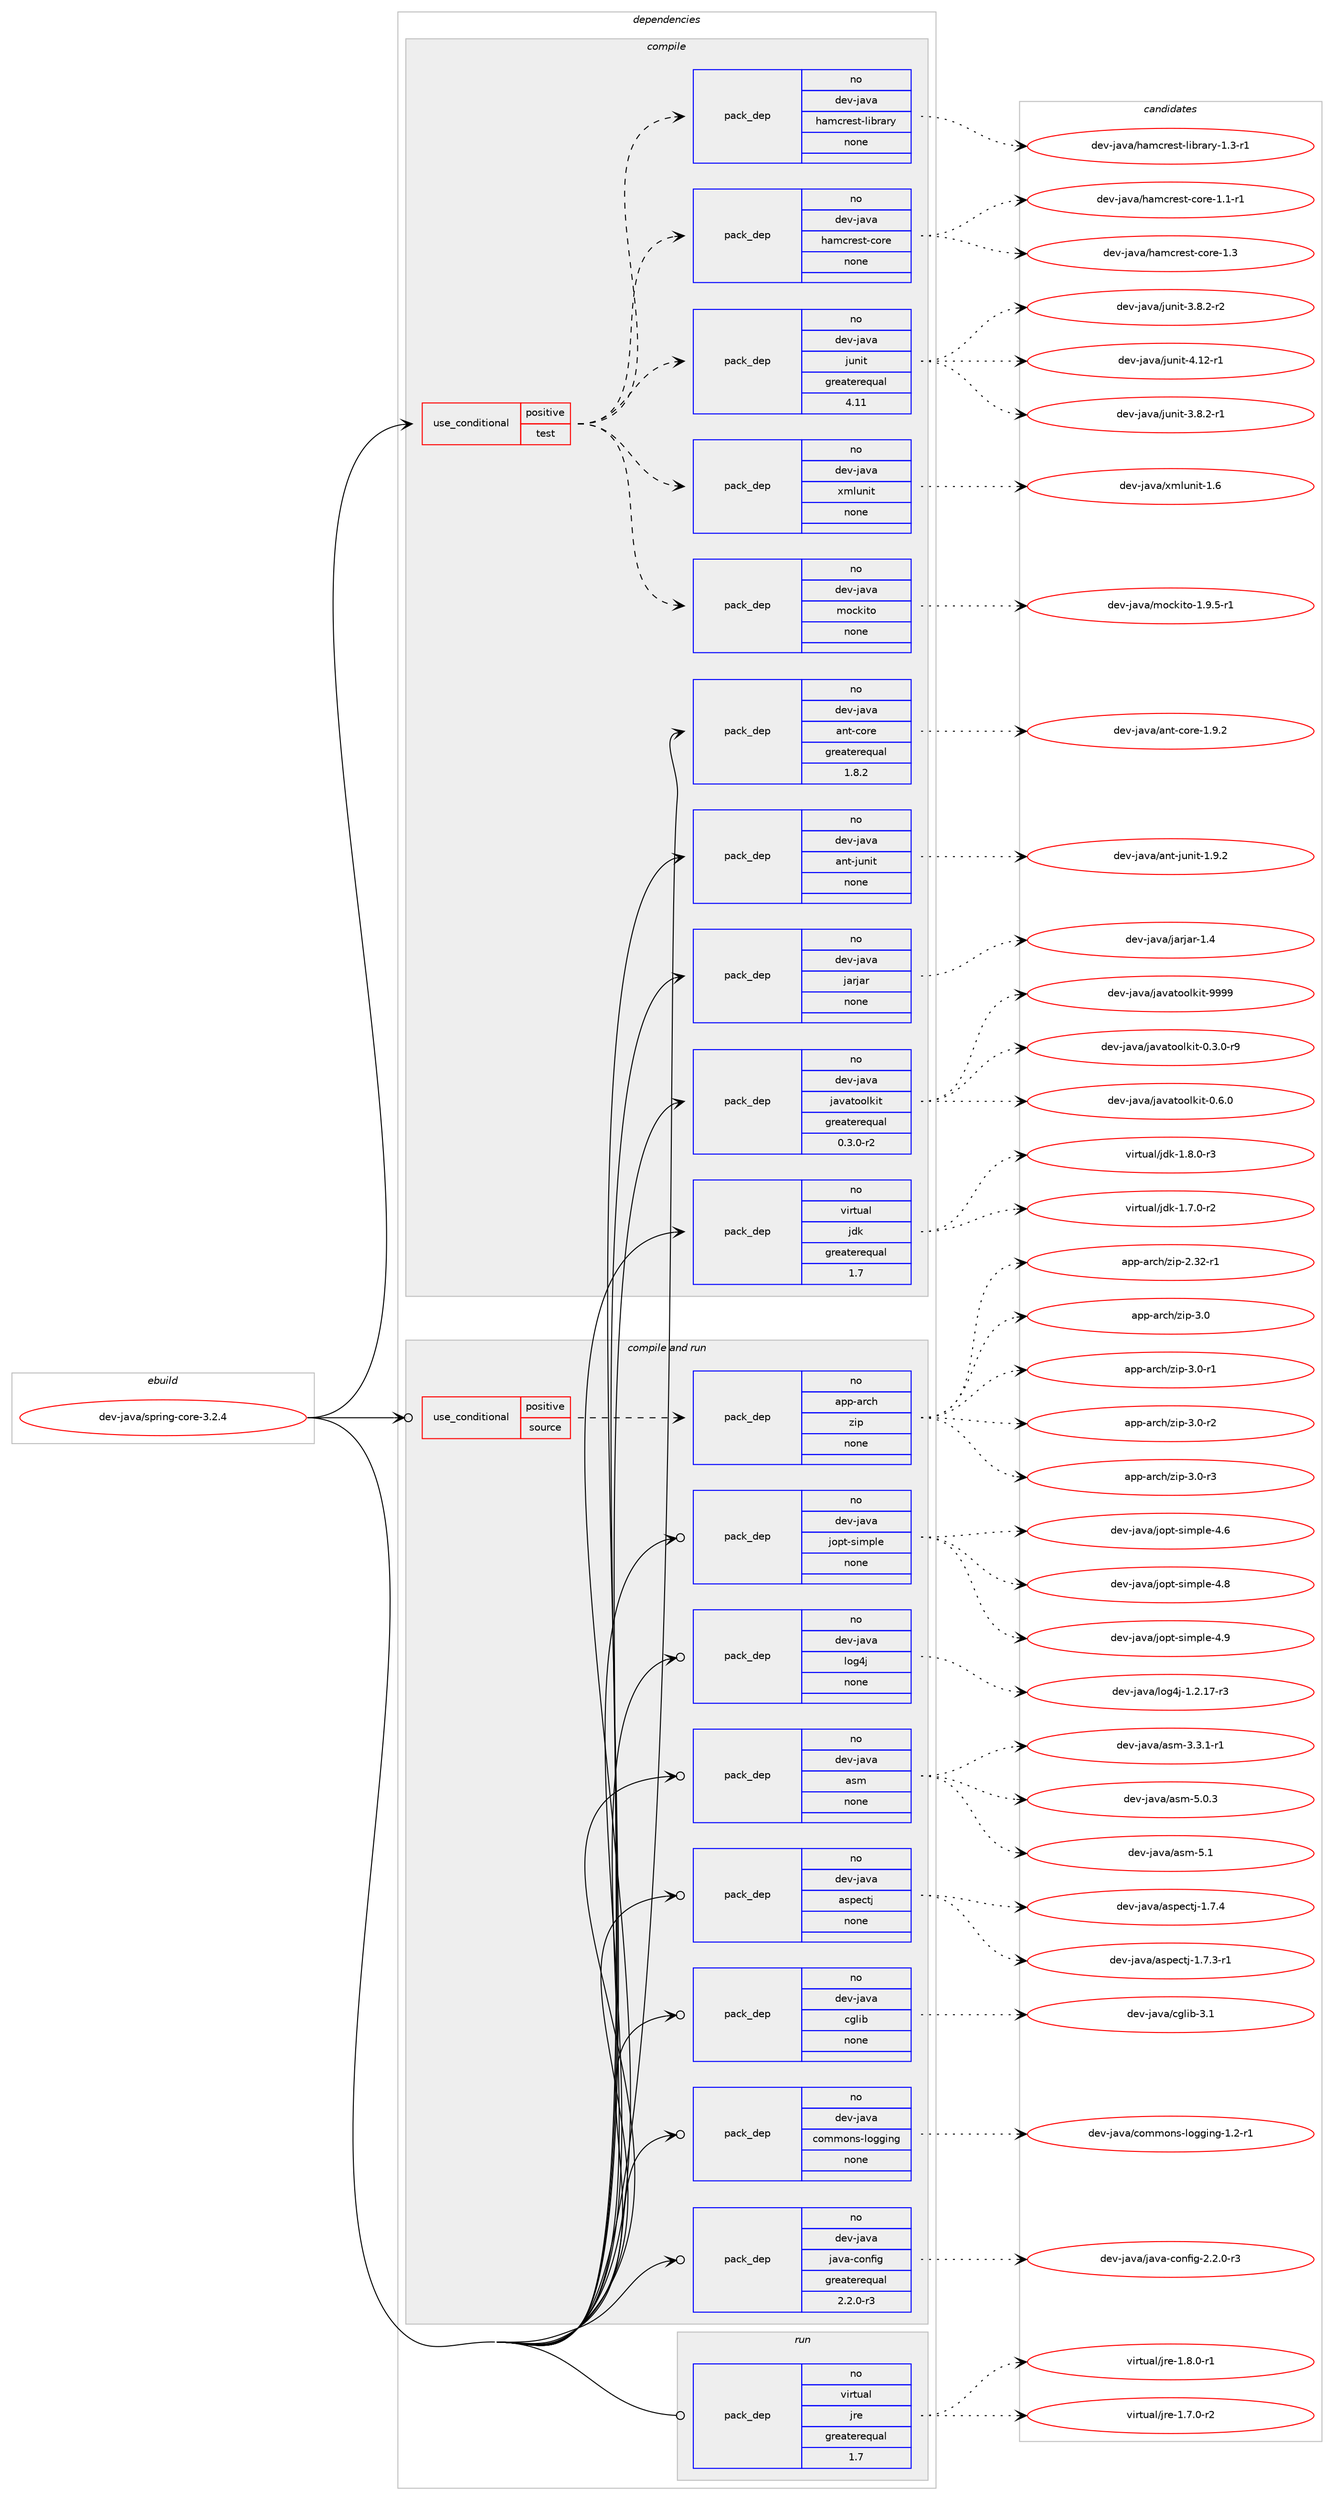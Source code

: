 digraph prolog {

# *************
# Graph options
# *************

newrank=true;
concentrate=true;
compound=true;
graph [rankdir=LR,fontname=Helvetica,fontsize=10,ranksep=1.5];#, ranksep=2.5, nodesep=0.2];
edge  [arrowhead=vee];
node  [fontname=Helvetica,fontsize=10];

# **********
# The ebuild
# **********

subgraph cluster_leftcol {
color=gray;
rank=same;
label=<<i>ebuild</i>>;
id [label="dev-java/spring-core-3.2.4", color=red, width=4, href="../dev-java/spring-core-3.2.4.svg"];
}

# ****************
# The dependencies
# ****************

subgraph cluster_midcol {
color=gray;
label=<<i>dependencies</i>>;
subgraph cluster_compile {
fillcolor="#eeeeee";
style=filled;
label=<<i>compile</i>>;
subgraph cond22560 {
dependency104918 [label=<<TABLE BORDER="0" CELLBORDER="1" CELLSPACING="0" CELLPADDING="4"><TR><TD ROWSPAN="3" CELLPADDING="10">use_conditional</TD></TR><TR><TD>positive</TD></TR><TR><TD>test</TD></TR></TABLE>>, shape=none, color=red];
subgraph pack79324 {
dependency104919 [label=<<TABLE BORDER="0" CELLBORDER="1" CELLSPACING="0" CELLPADDING="4" WIDTH="220"><TR><TD ROWSPAN="6" CELLPADDING="30">pack_dep</TD></TR><TR><TD WIDTH="110">no</TD></TR><TR><TD>dev-java</TD></TR><TR><TD>junit</TD></TR><TR><TD>greaterequal</TD></TR><TR><TD>4.11</TD></TR></TABLE>>, shape=none, color=blue];
}
dependency104918:e -> dependency104919:w [weight=20,style="dashed",arrowhead="vee"];
subgraph pack79325 {
dependency104920 [label=<<TABLE BORDER="0" CELLBORDER="1" CELLSPACING="0" CELLPADDING="4" WIDTH="220"><TR><TD ROWSPAN="6" CELLPADDING="30">pack_dep</TD></TR><TR><TD WIDTH="110">no</TD></TR><TR><TD>dev-java</TD></TR><TR><TD>hamcrest-core</TD></TR><TR><TD>none</TD></TR><TR><TD></TD></TR></TABLE>>, shape=none, color=blue];
}
dependency104918:e -> dependency104920:w [weight=20,style="dashed",arrowhead="vee"];
subgraph pack79326 {
dependency104921 [label=<<TABLE BORDER="0" CELLBORDER="1" CELLSPACING="0" CELLPADDING="4" WIDTH="220"><TR><TD ROWSPAN="6" CELLPADDING="30">pack_dep</TD></TR><TR><TD WIDTH="110">no</TD></TR><TR><TD>dev-java</TD></TR><TR><TD>hamcrest-library</TD></TR><TR><TD>none</TD></TR><TR><TD></TD></TR></TABLE>>, shape=none, color=blue];
}
dependency104918:e -> dependency104921:w [weight=20,style="dashed",arrowhead="vee"];
subgraph pack79327 {
dependency104922 [label=<<TABLE BORDER="0" CELLBORDER="1" CELLSPACING="0" CELLPADDING="4" WIDTH="220"><TR><TD ROWSPAN="6" CELLPADDING="30">pack_dep</TD></TR><TR><TD WIDTH="110">no</TD></TR><TR><TD>dev-java</TD></TR><TR><TD>mockito</TD></TR><TR><TD>none</TD></TR><TR><TD></TD></TR></TABLE>>, shape=none, color=blue];
}
dependency104918:e -> dependency104922:w [weight=20,style="dashed",arrowhead="vee"];
subgraph pack79328 {
dependency104923 [label=<<TABLE BORDER="0" CELLBORDER="1" CELLSPACING="0" CELLPADDING="4" WIDTH="220"><TR><TD ROWSPAN="6" CELLPADDING="30">pack_dep</TD></TR><TR><TD WIDTH="110">no</TD></TR><TR><TD>dev-java</TD></TR><TR><TD>xmlunit</TD></TR><TR><TD>none</TD></TR><TR><TD></TD></TR></TABLE>>, shape=none, color=blue];
}
dependency104918:e -> dependency104923:w [weight=20,style="dashed",arrowhead="vee"];
}
id:e -> dependency104918:w [weight=20,style="solid",arrowhead="vee"];
subgraph pack79329 {
dependency104924 [label=<<TABLE BORDER="0" CELLBORDER="1" CELLSPACING="0" CELLPADDING="4" WIDTH="220"><TR><TD ROWSPAN="6" CELLPADDING="30">pack_dep</TD></TR><TR><TD WIDTH="110">no</TD></TR><TR><TD>dev-java</TD></TR><TR><TD>ant-core</TD></TR><TR><TD>greaterequal</TD></TR><TR><TD>1.8.2</TD></TR></TABLE>>, shape=none, color=blue];
}
id:e -> dependency104924:w [weight=20,style="solid",arrowhead="vee"];
subgraph pack79330 {
dependency104925 [label=<<TABLE BORDER="0" CELLBORDER="1" CELLSPACING="0" CELLPADDING="4" WIDTH="220"><TR><TD ROWSPAN="6" CELLPADDING="30">pack_dep</TD></TR><TR><TD WIDTH="110">no</TD></TR><TR><TD>dev-java</TD></TR><TR><TD>ant-junit</TD></TR><TR><TD>none</TD></TR><TR><TD></TD></TR></TABLE>>, shape=none, color=blue];
}
id:e -> dependency104925:w [weight=20,style="solid",arrowhead="vee"];
subgraph pack79331 {
dependency104926 [label=<<TABLE BORDER="0" CELLBORDER="1" CELLSPACING="0" CELLPADDING="4" WIDTH="220"><TR><TD ROWSPAN="6" CELLPADDING="30">pack_dep</TD></TR><TR><TD WIDTH="110">no</TD></TR><TR><TD>dev-java</TD></TR><TR><TD>jarjar</TD></TR><TR><TD>none</TD></TR><TR><TD></TD></TR></TABLE>>, shape=none, color=blue];
}
id:e -> dependency104926:w [weight=20,style="solid",arrowhead="vee"];
subgraph pack79332 {
dependency104927 [label=<<TABLE BORDER="0" CELLBORDER="1" CELLSPACING="0" CELLPADDING="4" WIDTH="220"><TR><TD ROWSPAN="6" CELLPADDING="30">pack_dep</TD></TR><TR><TD WIDTH="110">no</TD></TR><TR><TD>dev-java</TD></TR><TR><TD>javatoolkit</TD></TR><TR><TD>greaterequal</TD></TR><TR><TD>0.3.0-r2</TD></TR></TABLE>>, shape=none, color=blue];
}
id:e -> dependency104927:w [weight=20,style="solid",arrowhead="vee"];
subgraph pack79333 {
dependency104928 [label=<<TABLE BORDER="0" CELLBORDER="1" CELLSPACING="0" CELLPADDING="4" WIDTH="220"><TR><TD ROWSPAN="6" CELLPADDING="30">pack_dep</TD></TR><TR><TD WIDTH="110">no</TD></TR><TR><TD>virtual</TD></TR><TR><TD>jdk</TD></TR><TR><TD>greaterequal</TD></TR><TR><TD>1.7</TD></TR></TABLE>>, shape=none, color=blue];
}
id:e -> dependency104928:w [weight=20,style="solid",arrowhead="vee"];
}
subgraph cluster_compileandrun {
fillcolor="#eeeeee";
style=filled;
label=<<i>compile and run</i>>;
subgraph cond22561 {
dependency104929 [label=<<TABLE BORDER="0" CELLBORDER="1" CELLSPACING="0" CELLPADDING="4"><TR><TD ROWSPAN="3" CELLPADDING="10">use_conditional</TD></TR><TR><TD>positive</TD></TR><TR><TD>source</TD></TR></TABLE>>, shape=none, color=red];
subgraph pack79334 {
dependency104930 [label=<<TABLE BORDER="0" CELLBORDER="1" CELLSPACING="0" CELLPADDING="4" WIDTH="220"><TR><TD ROWSPAN="6" CELLPADDING="30">pack_dep</TD></TR><TR><TD WIDTH="110">no</TD></TR><TR><TD>app-arch</TD></TR><TR><TD>zip</TD></TR><TR><TD>none</TD></TR><TR><TD></TD></TR></TABLE>>, shape=none, color=blue];
}
dependency104929:e -> dependency104930:w [weight=20,style="dashed",arrowhead="vee"];
}
id:e -> dependency104929:w [weight=20,style="solid",arrowhead="odotvee"];
subgraph pack79335 {
dependency104931 [label=<<TABLE BORDER="0" CELLBORDER="1" CELLSPACING="0" CELLPADDING="4" WIDTH="220"><TR><TD ROWSPAN="6" CELLPADDING="30">pack_dep</TD></TR><TR><TD WIDTH="110">no</TD></TR><TR><TD>dev-java</TD></TR><TR><TD>asm</TD></TR><TR><TD>none</TD></TR><TR><TD></TD></TR></TABLE>>, shape=none, color=blue];
}
id:e -> dependency104931:w [weight=20,style="solid",arrowhead="odotvee"];
subgraph pack79336 {
dependency104932 [label=<<TABLE BORDER="0" CELLBORDER="1" CELLSPACING="0" CELLPADDING="4" WIDTH="220"><TR><TD ROWSPAN="6" CELLPADDING="30">pack_dep</TD></TR><TR><TD WIDTH="110">no</TD></TR><TR><TD>dev-java</TD></TR><TR><TD>aspectj</TD></TR><TR><TD>none</TD></TR><TR><TD></TD></TR></TABLE>>, shape=none, color=blue];
}
id:e -> dependency104932:w [weight=20,style="solid",arrowhead="odotvee"];
subgraph pack79337 {
dependency104933 [label=<<TABLE BORDER="0" CELLBORDER="1" CELLSPACING="0" CELLPADDING="4" WIDTH="220"><TR><TD ROWSPAN="6" CELLPADDING="30">pack_dep</TD></TR><TR><TD WIDTH="110">no</TD></TR><TR><TD>dev-java</TD></TR><TR><TD>cglib</TD></TR><TR><TD>none</TD></TR><TR><TD></TD></TR></TABLE>>, shape=none, color=blue];
}
id:e -> dependency104933:w [weight=20,style="solid",arrowhead="odotvee"];
subgraph pack79338 {
dependency104934 [label=<<TABLE BORDER="0" CELLBORDER="1" CELLSPACING="0" CELLPADDING="4" WIDTH="220"><TR><TD ROWSPAN="6" CELLPADDING="30">pack_dep</TD></TR><TR><TD WIDTH="110">no</TD></TR><TR><TD>dev-java</TD></TR><TR><TD>commons-logging</TD></TR><TR><TD>none</TD></TR><TR><TD></TD></TR></TABLE>>, shape=none, color=blue];
}
id:e -> dependency104934:w [weight=20,style="solid",arrowhead="odotvee"];
subgraph pack79339 {
dependency104935 [label=<<TABLE BORDER="0" CELLBORDER="1" CELLSPACING="0" CELLPADDING="4" WIDTH="220"><TR><TD ROWSPAN="6" CELLPADDING="30">pack_dep</TD></TR><TR><TD WIDTH="110">no</TD></TR><TR><TD>dev-java</TD></TR><TR><TD>java-config</TD></TR><TR><TD>greaterequal</TD></TR><TR><TD>2.2.0-r3</TD></TR></TABLE>>, shape=none, color=blue];
}
id:e -> dependency104935:w [weight=20,style="solid",arrowhead="odotvee"];
subgraph pack79340 {
dependency104936 [label=<<TABLE BORDER="0" CELLBORDER="1" CELLSPACING="0" CELLPADDING="4" WIDTH="220"><TR><TD ROWSPAN="6" CELLPADDING="30">pack_dep</TD></TR><TR><TD WIDTH="110">no</TD></TR><TR><TD>dev-java</TD></TR><TR><TD>jopt-simple</TD></TR><TR><TD>none</TD></TR><TR><TD></TD></TR></TABLE>>, shape=none, color=blue];
}
id:e -> dependency104936:w [weight=20,style="solid",arrowhead="odotvee"];
subgraph pack79341 {
dependency104937 [label=<<TABLE BORDER="0" CELLBORDER="1" CELLSPACING="0" CELLPADDING="4" WIDTH="220"><TR><TD ROWSPAN="6" CELLPADDING="30">pack_dep</TD></TR><TR><TD WIDTH="110">no</TD></TR><TR><TD>dev-java</TD></TR><TR><TD>log4j</TD></TR><TR><TD>none</TD></TR><TR><TD></TD></TR></TABLE>>, shape=none, color=blue];
}
id:e -> dependency104937:w [weight=20,style="solid",arrowhead="odotvee"];
}
subgraph cluster_run {
fillcolor="#eeeeee";
style=filled;
label=<<i>run</i>>;
subgraph pack79342 {
dependency104938 [label=<<TABLE BORDER="0" CELLBORDER="1" CELLSPACING="0" CELLPADDING="4" WIDTH="220"><TR><TD ROWSPAN="6" CELLPADDING="30">pack_dep</TD></TR><TR><TD WIDTH="110">no</TD></TR><TR><TD>virtual</TD></TR><TR><TD>jre</TD></TR><TR><TD>greaterequal</TD></TR><TR><TD>1.7</TD></TR></TABLE>>, shape=none, color=blue];
}
id:e -> dependency104938:w [weight=20,style="solid",arrowhead="odot"];
}
}

# **************
# The candidates
# **************

subgraph cluster_choices {
rank=same;
color=gray;
label=<<i>candidates</i>>;

subgraph choice79324 {
color=black;
nodesep=1;
choice100101118451069711897471061171101051164551465646504511449 [label="dev-java/junit-3.8.2-r1", color=red, width=4,href="../dev-java/junit-3.8.2-r1.svg"];
choice100101118451069711897471061171101051164551465646504511450 [label="dev-java/junit-3.8.2-r2", color=red, width=4,href="../dev-java/junit-3.8.2-r2.svg"];
choice1001011184510697118974710611711010511645524649504511449 [label="dev-java/junit-4.12-r1", color=red, width=4,href="../dev-java/junit-4.12-r1.svg"];
dependency104919:e -> choice100101118451069711897471061171101051164551465646504511449:w [style=dotted,weight="100"];
dependency104919:e -> choice100101118451069711897471061171101051164551465646504511450:w [style=dotted,weight="100"];
dependency104919:e -> choice1001011184510697118974710611711010511645524649504511449:w [style=dotted,weight="100"];
}
subgraph choice79325 {
color=black;
nodesep=1;
choice1001011184510697118974710497109991141011151164599111114101454946494511449 [label="dev-java/hamcrest-core-1.1-r1", color=red, width=4,href="../dev-java/hamcrest-core-1.1-r1.svg"];
choice100101118451069711897471049710999114101115116459911111410145494651 [label="dev-java/hamcrest-core-1.3", color=red, width=4,href="../dev-java/hamcrest-core-1.3.svg"];
dependency104920:e -> choice1001011184510697118974710497109991141011151164599111114101454946494511449:w [style=dotted,weight="100"];
dependency104920:e -> choice100101118451069711897471049710999114101115116459911111410145494651:w [style=dotted,weight="100"];
}
subgraph choice79326 {
color=black;
nodesep=1;
choice100101118451069711897471049710999114101115116451081059811497114121454946514511449 [label="dev-java/hamcrest-library-1.3-r1", color=red, width=4,href="../dev-java/hamcrest-library-1.3-r1.svg"];
dependency104921:e -> choice100101118451069711897471049710999114101115116451081059811497114121454946514511449:w [style=dotted,weight="100"];
}
subgraph choice79327 {
color=black;
nodesep=1;
choice10010111845106971189747109111991071051161114549465746534511449 [label="dev-java/mockito-1.9.5-r1", color=red, width=4,href="../dev-java/mockito-1.9.5-r1.svg"];
dependency104922:e -> choice10010111845106971189747109111991071051161114549465746534511449:w [style=dotted,weight="100"];
}
subgraph choice79328 {
color=black;
nodesep=1;
choice1001011184510697118974712010910811711010511645494654 [label="dev-java/xmlunit-1.6", color=red, width=4,href="../dev-java/xmlunit-1.6.svg"];
dependency104923:e -> choice1001011184510697118974712010910811711010511645494654:w [style=dotted,weight="100"];
}
subgraph choice79329 {
color=black;
nodesep=1;
choice10010111845106971189747971101164599111114101454946574650 [label="dev-java/ant-core-1.9.2", color=red, width=4,href="../dev-java/ant-core-1.9.2.svg"];
dependency104924:e -> choice10010111845106971189747971101164599111114101454946574650:w [style=dotted,weight="100"];
}
subgraph choice79330 {
color=black;
nodesep=1;
choice100101118451069711897479711011645106117110105116454946574650 [label="dev-java/ant-junit-1.9.2", color=red, width=4,href="../dev-java/ant-junit-1.9.2.svg"];
dependency104925:e -> choice100101118451069711897479711011645106117110105116454946574650:w [style=dotted,weight="100"];
}
subgraph choice79331 {
color=black;
nodesep=1;
choice10010111845106971189747106971141069711445494652 [label="dev-java/jarjar-1.4", color=red, width=4,href="../dev-java/jarjar-1.4.svg"];
dependency104926:e -> choice10010111845106971189747106971141069711445494652:w [style=dotted,weight="100"];
}
subgraph choice79332 {
color=black;
nodesep=1;
choice1001011184510697118974710697118971161111111081071051164548465146484511457 [label="dev-java/javatoolkit-0.3.0-r9", color=red, width=4,href="../dev-java/javatoolkit-0.3.0-r9.svg"];
choice100101118451069711897471069711897116111111108107105116454846544648 [label="dev-java/javatoolkit-0.6.0", color=red, width=4,href="../dev-java/javatoolkit-0.6.0.svg"];
choice1001011184510697118974710697118971161111111081071051164557575757 [label="dev-java/javatoolkit-9999", color=red, width=4,href="../dev-java/javatoolkit-9999.svg"];
dependency104927:e -> choice1001011184510697118974710697118971161111111081071051164548465146484511457:w [style=dotted,weight="100"];
dependency104927:e -> choice100101118451069711897471069711897116111111108107105116454846544648:w [style=dotted,weight="100"];
dependency104927:e -> choice1001011184510697118974710697118971161111111081071051164557575757:w [style=dotted,weight="100"];
}
subgraph choice79333 {
color=black;
nodesep=1;
choice11810511411611797108471061001074549465546484511450 [label="virtual/jdk-1.7.0-r2", color=red, width=4,href="../virtual/jdk-1.7.0-r2.svg"];
choice11810511411611797108471061001074549465646484511451 [label="virtual/jdk-1.8.0-r3", color=red, width=4,href="../virtual/jdk-1.8.0-r3.svg"];
dependency104928:e -> choice11810511411611797108471061001074549465546484511450:w [style=dotted,weight="100"];
dependency104928:e -> choice11810511411611797108471061001074549465646484511451:w [style=dotted,weight="100"];
}
subgraph choice79334 {
color=black;
nodesep=1;
choice971121124597114991044712210511245504651504511449 [label="app-arch/zip-2.32-r1", color=red, width=4,href="../app-arch/zip-2.32-r1.svg"];
choice971121124597114991044712210511245514648 [label="app-arch/zip-3.0", color=red, width=4,href="../app-arch/zip-3.0.svg"];
choice9711211245971149910447122105112455146484511449 [label="app-arch/zip-3.0-r1", color=red, width=4,href="../app-arch/zip-3.0-r1.svg"];
choice9711211245971149910447122105112455146484511450 [label="app-arch/zip-3.0-r2", color=red, width=4,href="../app-arch/zip-3.0-r2.svg"];
choice9711211245971149910447122105112455146484511451 [label="app-arch/zip-3.0-r3", color=red, width=4,href="../app-arch/zip-3.0-r3.svg"];
dependency104930:e -> choice971121124597114991044712210511245504651504511449:w [style=dotted,weight="100"];
dependency104930:e -> choice971121124597114991044712210511245514648:w [style=dotted,weight="100"];
dependency104930:e -> choice9711211245971149910447122105112455146484511449:w [style=dotted,weight="100"];
dependency104930:e -> choice9711211245971149910447122105112455146484511450:w [style=dotted,weight="100"];
dependency104930:e -> choice9711211245971149910447122105112455146484511451:w [style=dotted,weight="100"];
}
subgraph choice79335 {
color=black;
nodesep=1;
choice10010111845106971189747971151094551465146494511449 [label="dev-java/asm-3.3.1-r1", color=red, width=4,href="../dev-java/asm-3.3.1-r1.svg"];
choice1001011184510697118974797115109455346484651 [label="dev-java/asm-5.0.3", color=red, width=4,href="../dev-java/asm-5.0.3.svg"];
choice100101118451069711897479711510945534649 [label="dev-java/asm-5.1", color=red, width=4,href="../dev-java/asm-5.1.svg"];
dependency104931:e -> choice10010111845106971189747971151094551465146494511449:w [style=dotted,weight="100"];
dependency104931:e -> choice1001011184510697118974797115109455346484651:w [style=dotted,weight="100"];
dependency104931:e -> choice100101118451069711897479711510945534649:w [style=dotted,weight="100"];
}
subgraph choice79336 {
color=black;
nodesep=1;
choice1001011184510697118974797115112101991161064549465546514511449 [label="dev-java/aspectj-1.7.3-r1", color=red, width=4,href="../dev-java/aspectj-1.7.3-r1.svg"];
choice100101118451069711897479711511210199116106454946554652 [label="dev-java/aspectj-1.7.4", color=red, width=4,href="../dev-java/aspectj-1.7.4.svg"];
dependency104932:e -> choice1001011184510697118974797115112101991161064549465546514511449:w [style=dotted,weight="100"];
dependency104932:e -> choice100101118451069711897479711511210199116106454946554652:w [style=dotted,weight="100"];
}
subgraph choice79337 {
color=black;
nodesep=1;
choice10010111845106971189747991031081059845514649 [label="dev-java/cglib-3.1", color=red, width=4,href="../dev-java/cglib-3.1.svg"];
dependency104933:e -> choice10010111845106971189747991031081059845514649:w [style=dotted,weight="100"];
}
subgraph choice79338 {
color=black;
nodesep=1;
choice100101118451069711897479911110910911111011545108111103103105110103454946504511449 [label="dev-java/commons-logging-1.2-r1", color=red, width=4,href="../dev-java/commons-logging-1.2-r1.svg"];
dependency104934:e -> choice100101118451069711897479911110910911111011545108111103103105110103454946504511449:w [style=dotted,weight="100"];
}
subgraph choice79339 {
color=black;
nodesep=1;
choice10010111845106971189747106971189745991111101021051034550465046484511451 [label="dev-java/java-config-2.2.0-r3", color=red, width=4,href="../dev-java/java-config-2.2.0-r3.svg"];
dependency104935:e -> choice10010111845106971189747106971189745991111101021051034550465046484511451:w [style=dotted,weight="100"];
}
subgraph choice79340 {
color=black;
nodesep=1;
choice100101118451069711897471061111121164511510510911210810145524654 [label="dev-java/jopt-simple-4.6", color=red, width=4,href="../dev-java/jopt-simple-4.6.svg"];
choice100101118451069711897471061111121164511510510911210810145524656 [label="dev-java/jopt-simple-4.8", color=red, width=4,href="../dev-java/jopt-simple-4.8.svg"];
choice100101118451069711897471061111121164511510510911210810145524657 [label="dev-java/jopt-simple-4.9", color=red, width=4,href="../dev-java/jopt-simple-4.9.svg"];
dependency104936:e -> choice100101118451069711897471061111121164511510510911210810145524654:w [style=dotted,weight="100"];
dependency104936:e -> choice100101118451069711897471061111121164511510510911210810145524656:w [style=dotted,weight="100"];
dependency104936:e -> choice100101118451069711897471061111121164511510510911210810145524657:w [style=dotted,weight="100"];
}
subgraph choice79341 {
color=black;
nodesep=1;
choice1001011184510697118974710811110352106454946504649554511451 [label="dev-java/log4j-1.2.17-r3", color=red, width=4,href="../dev-java/log4j-1.2.17-r3.svg"];
dependency104937:e -> choice1001011184510697118974710811110352106454946504649554511451:w [style=dotted,weight="100"];
}
subgraph choice79342 {
color=black;
nodesep=1;
choice11810511411611797108471061141014549465546484511450 [label="virtual/jre-1.7.0-r2", color=red, width=4,href="../virtual/jre-1.7.0-r2.svg"];
choice11810511411611797108471061141014549465646484511449 [label="virtual/jre-1.8.0-r1", color=red, width=4,href="../virtual/jre-1.8.0-r1.svg"];
dependency104938:e -> choice11810511411611797108471061141014549465546484511450:w [style=dotted,weight="100"];
dependency104938:e -> choice11810511411611797108471061141014549465646484511449:w [style=dotted,weight="100"];
}
}

}
